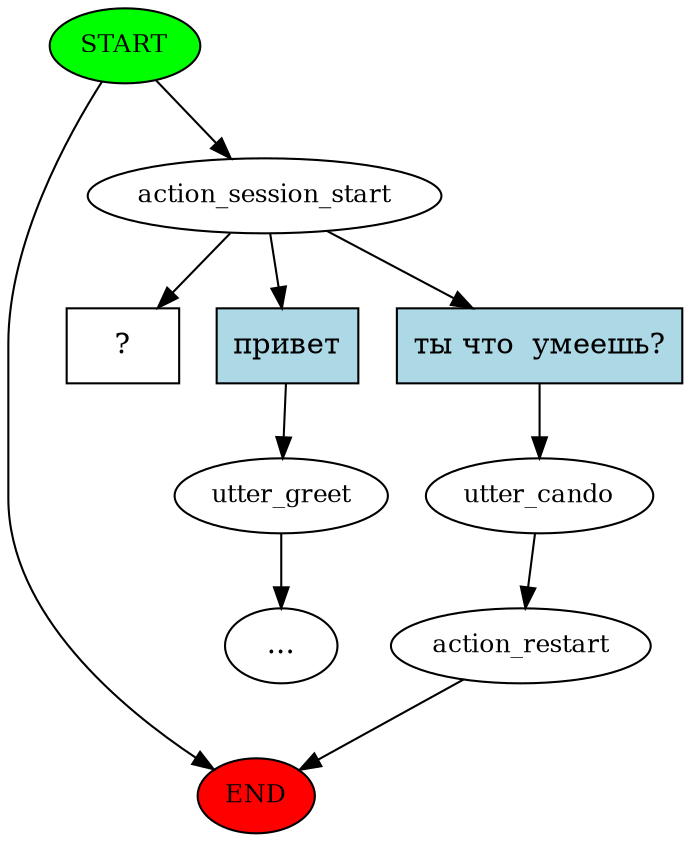digraph  {
0 [class="start active", fillcolor=green, fontsize=12, label=START, style=filled];
"-1" [class=end, fillcolor=red, fontsize=12, label=END, style=filled];
1 [class=active, fontsize=12, label=action_session_start];
2 [class="", fontsize=12, label=utter_greet];
"-3" [class=ellipsis, label="..."];
4 [class="", fontsize=12, label=utter_cando];
5 [class="", fontsize=12, label=action_restart];
7 [class="intent dashed active", label="  ?  ", shape=rect];
8 [class=intent, fillcolor=lightblue, label="привет", shape=rect, style=filled];
9 [class=intent, fillcolor=lightblue, label="ты что  умеешь?", shape=rect, style=filled];
0 -> "-1"  [class="", key=NONE, label=""];
0 -> 1  [class=active, key=NONE, label=""];
1 -> 7  [class=active, key=NONE, label=""];
1 -> 8  [class="", key=0];
1 -> 9  [class="", key=0];
2 -> "-3"  [class="", key=NONE, label=""];
4 -> 5  [class="", key=NONE, label=""];
5 -> "-1"  [class="", key=NONE, label=""];
8 -> 2  [class="", key=0];
9 -> 4  [class="", key=0];
}
